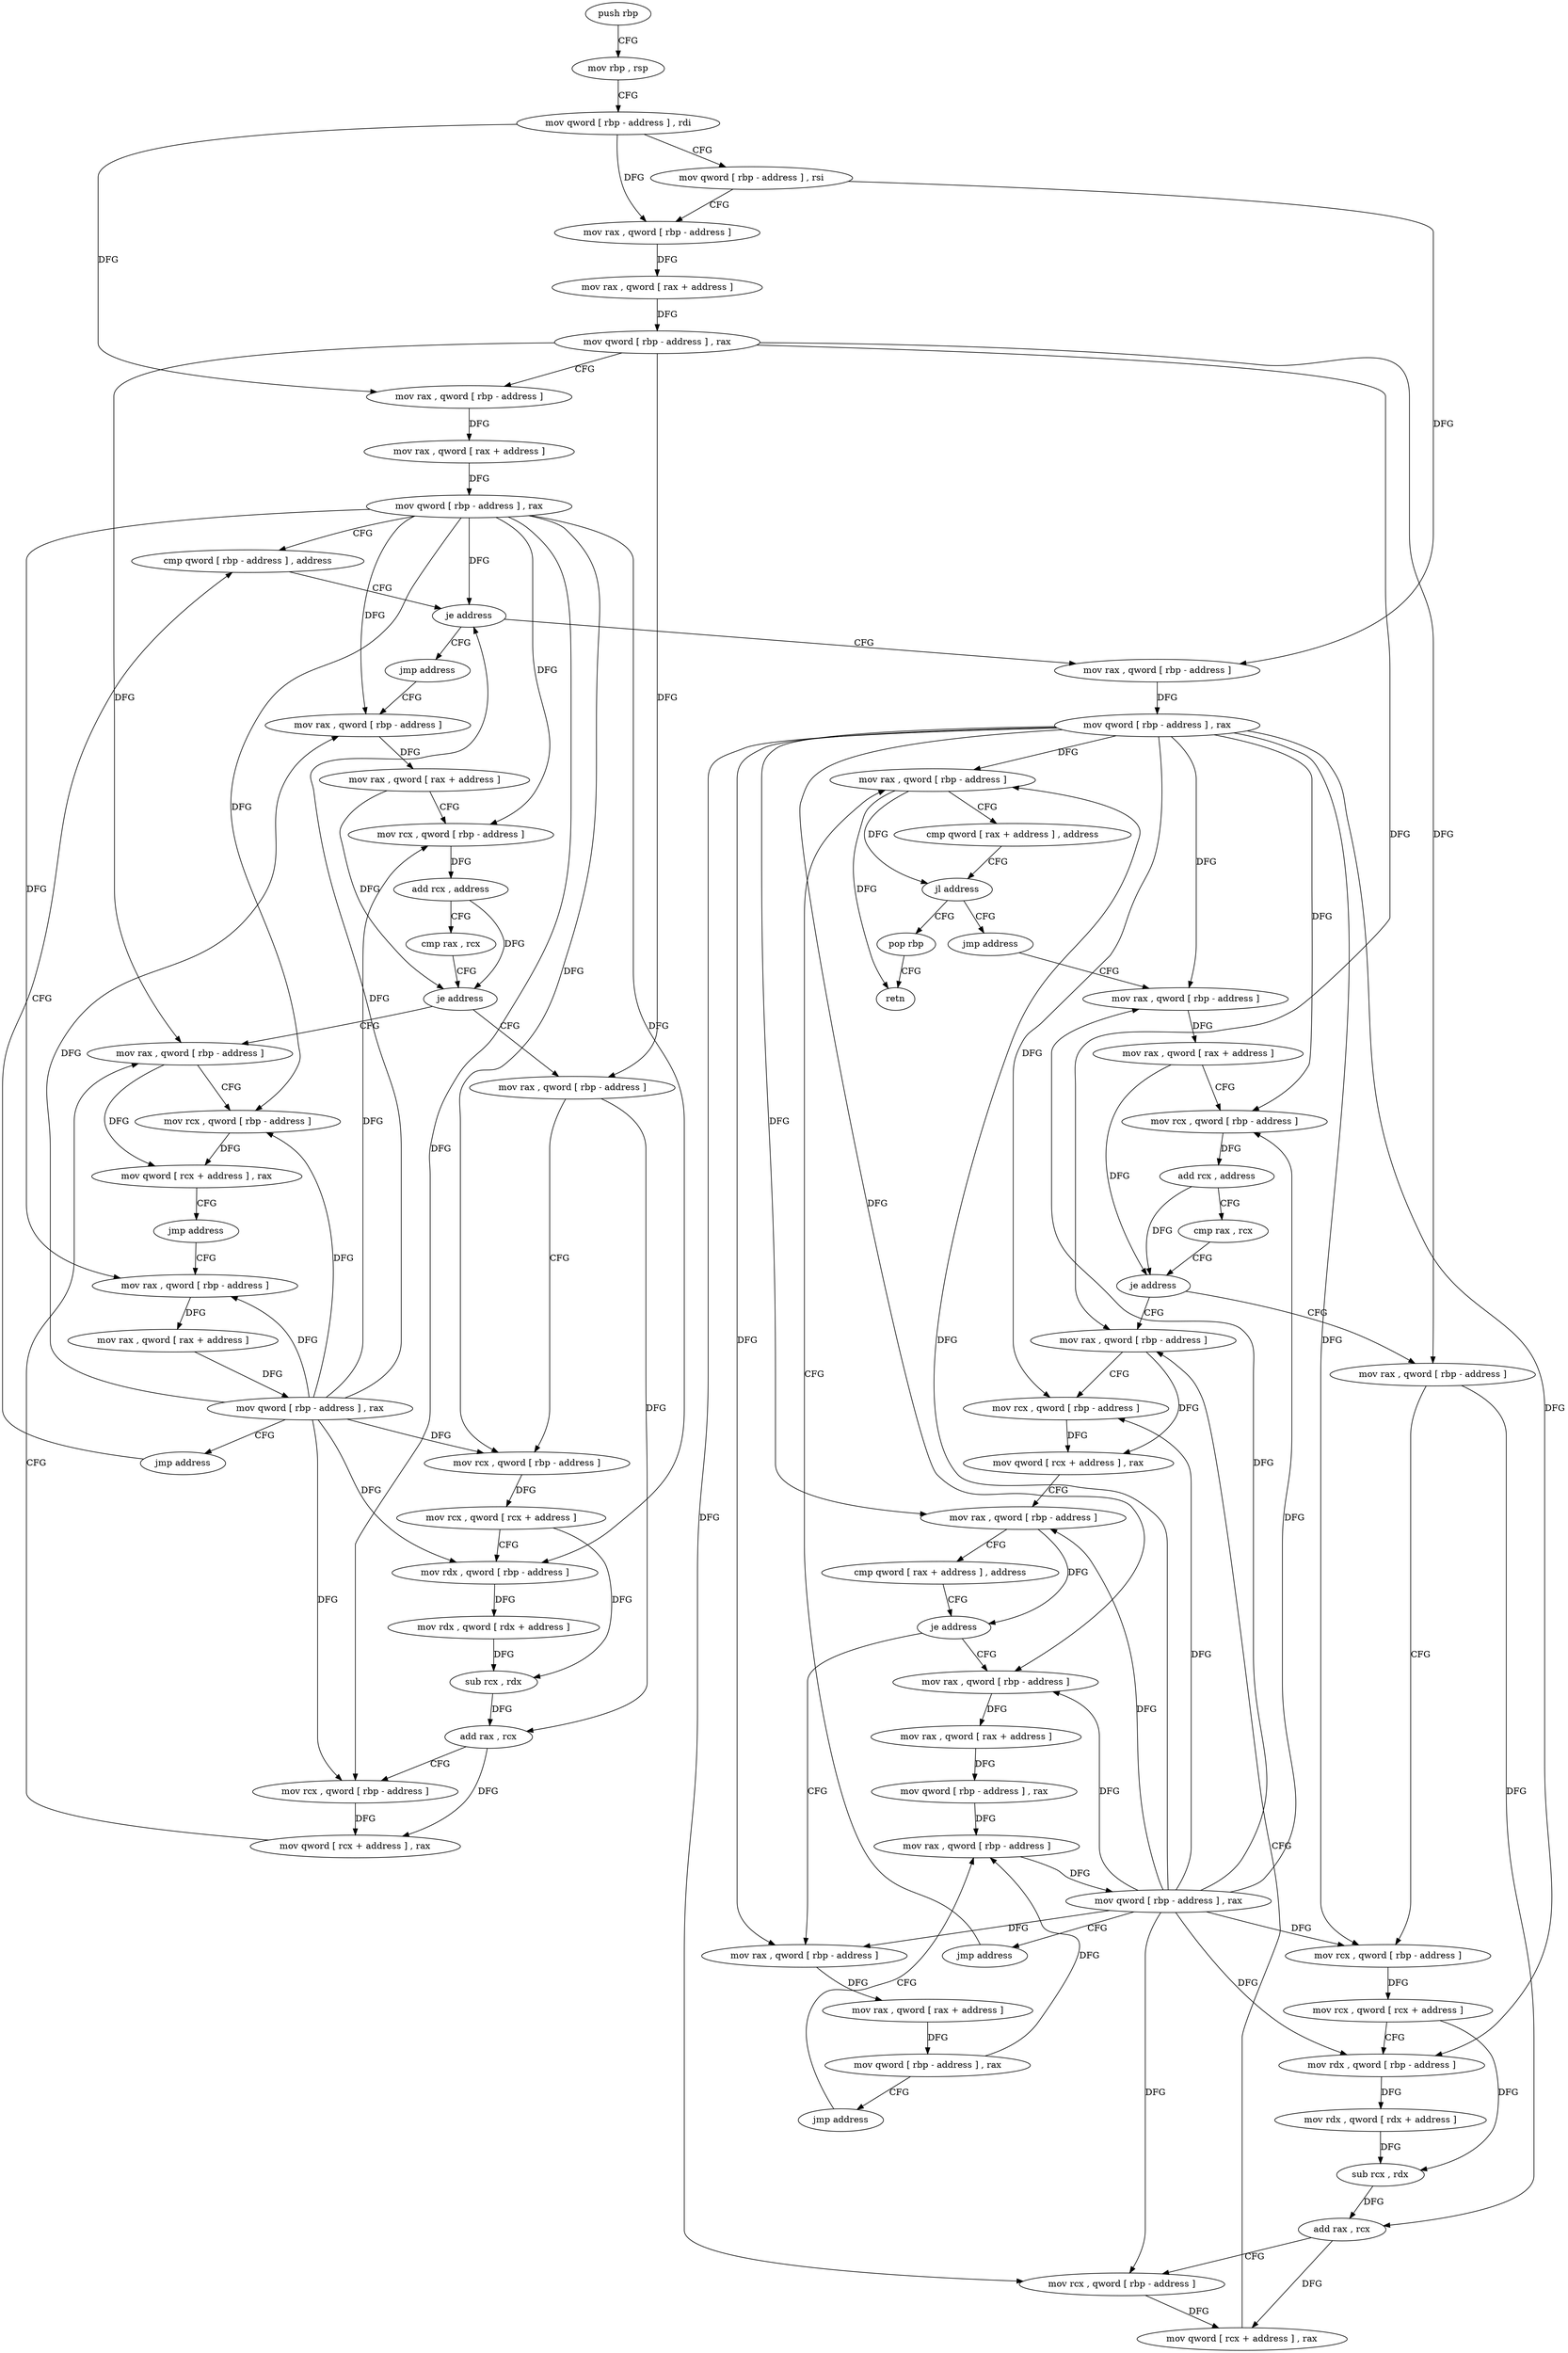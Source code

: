 digraph "func" {
"4225104" [label = "push rbp" ]
"4225105" [label = "mov rbp , rsp" ]
"4225108" [label = "mov qword [ rbp - address ] , rdi" ]
"4225112" [label = "mov qword [ rbp - address ] , rsi" ]
"4225116" [label = "mov rax , qword [ rbp - address ]" ]
"4225120" [label = "mov rax , qword [ rax + address ]" ]
"4225124" [label = "mov qword [ rbp - address ] , rax" ]
"4225128" [label = "mov rax , qword [ rbp - address ]" ]
"4225132" [label = "mov rax , qword [ rax + address ]" ]
"4225136" [label = "mov qword [ rbp - address ] , rax" ]
"4225140" [label = "cmp qword [ rbp - address ] , address" ]
"4225252" [label = "mov rax , qword [ rbp - address ]" ]
"4225256" [label = "mov qword [ rbp - address ] , rax" ]
"4225260" [label = "mov rax , qword [ rbp - address ]" ]
"4225151" [label = "jmp address" ]
"4225156" [label = "mov rax , qword [ rbp - address ]" ]
"4225411" [label = "pop rbp" ]
"4225412" [label = "retn" ]
"4225275" [label = "jmp address" ]
"4225280" [label = "mov rax , qword [ rbp - address ]" ]
"4225160" [label = "mov rax , qword [ rax + address ]" ]
"4225164" [label = "mov rcx , qword [ rbp - address ]" ]
"4225168" [label = "add rcx , address" ]
"4225175" [label = "cmp rax , rcx" ]
"4225178" [label = "je address" ]
"4225218" [label = "mov rax , qword [ rbp - address ]" ]
"4225184" [label = "mov rax , qword [ rbp - address ]" ]
"4225284" [label = "mov rax , qword [ rax + address ]" ]
"4225288" [label = "mov rcx , qword [ rbp - address ]" ]
"4225292" [label = "add rcx , address" ]
"4225299" [label = "cmp rax , rcx" ]
"4225302" [label = "je address" ]
"4225342" [label = "mov rax , qword [ rbp - address ]" ]
"4225308" [label = "mov rax , qword [ rbp - address ]" ]
"4225222" [label = "mov rcx , qword [ rbp - address ]" ]
"4225226" [label = "mov qword [ rcx + address ] , rax" ]
"4225230" [label = "jmp address" ]
"4225235" [label = "mov rax , qword [ rbp - address ]" ]
"4225188" [label = "mov rcx , qword [ rbp - address ]" ]
"4225192" [label = "mov rcx , qword [ rcx + address ]" ]
"4225196" [label = "mov rdx , qword [ rbp - address ]" ]
"4225200" [label = "mov rdx , qword [ rdx + address ]" ]
"4225204" [label = "sub rcx , rdx" ]
"4225207" [label = "add rax , rcx" ]
"4225210" [label = "mov rcx , qword [ rbp - address ]" ]
"4225214" [label = "mov qword [ rcx + address ] , rax" ]
"4225346" [label = "mov rcx , qword [ rbp - address ]" ]
"4225350" [label = "mov qword [ rcx + address ] , rax" ]
"4225354" [label = "mov rax , qword [ rbp - address ]" ]
"4225358" [label = "cmp qword [ rax + address ] , address" ]
"4225363" [label = "je address" ]
"4225386" [label = "mov rax , qword [ rbp - address ]" ]
"4225369" [label = "mov rax , qword [ rbp - address ]" ]
"4225312" [label = "mov rcx , qword [ rbp - address ]" ]
"4225316" [label = "mov rcx , qword [ rcx + address ]" ]
"4225320" [label = "mov rdx , qword [ rbp - address ]" ]
"4225324" [label = "mov rdx , qword [ rdx + address ]" ]
"4225328" [label = "sub rcx , rdx" ]
"4225331" [label = "add rax , rcx" ]
"4225334" [label = "mov rcx , qword [ rbp - address ]" ]
"4225338" [label = "mov qword [ rcx + address ] , rax" ]
"4225239" [label = "mov rax , qword [ rax + address ]" ]
"4225243" [label = "mov qword [ rbp - address ] , rax" ]
"4225247" [label = "jmp address" ]
"4225390" [label = "mov rax , qword [ rax + address ]" ]
"4225394" [label = "mov qword [ rbp - address ] , rax" ]
"4225398" [label = "mov rax , qword [ rbp - address ]" ]
"4225373" [label = "mov rax , qword [ rax + address ]" ]
"4225377" [label = "mov qword [ rbp - address ] , rax" ]
"4225381" [label = "jmp address" ]
"4225145" [label = "je address" ]
"4225264" [label = "cmp qword [ rax + address ] , address" ]
"4225269" [label = "jl address" ]
"4225402" [label = "mov qword [ rbp - address ] , rax" ]
"4225406" [label = "jmp address" ]
"4225104" -> "4225105" [ label = "CFG" ]
"4225105" -> "4225108" [ label = "CFG" ]
"4225108" -> "4225112" [ label = "CFG" ]
"4225108" -> "4225116" [ label = "DFG" ]
"4225108" -> "4225128" [ label = "DFG" ]
"4225112" -> "4225116" [ label = "CFG" ]
"4225112" -> "4225252" [ label = "DFG" ]
"4225116" -> "4225120" [ label = "DFG" ]
"4225120" -> "4225124" [ label = "DFG" ]
"4225124" -> "4225128" [ label = "CFG" ]
"4225124" -> "4225218" [ label = "DFG" ]
"4225124" -> "4225184" [ label = "DFG" ]
"4225124" -> "4225342" [ label = "DFG" ]
"4225124" -> "4225308" [ label = "DFG" ]
"4225128" -> "4225132" [ label = "DFG" ]
"4225132" -> "4225136" [ label = "DFG" ]
"4225136" -> "4225140" [ label = "CFG" ]
"4225136" -> "4225145" [ label = "DFG" ]
"4225136" -> "4225156" [ label = "DFG" ]
"4225136" -> "4225164" [ label = "DFG" ]
"4225136" -> "4225222" [ label = "DFG" ]
"4225136" -> "4225188" [ label = "DFG" ]
"4225136" -> "4225196" [ label = "DFG" ]
"4225136" -> "4225210" [ label = "DFG" ]
"4225136" -> "4225235" [ label = "DFG" ]
"4225140" -> "4225145" [ label = "CFG" ]
"4225252" -> "4225256" [ label = "DFG" ]
"4225256" -> "4225260" [ label = "DFG" ]
"4225256" -> "4225280" [ label = "DFG" ]
"4225256" -> "4225288" [ label = "DFG" ]
"4225256" -> "4225346" [ label = "DFG" ]
"4225256" -> "4225354" [ label = "DFG" ]
"4225256" -> "4225312" [ label = "DFG" ]
"4225256" -> "4225320" [ label = "DFG" ]
"4225256" -> "4225334" [ label = "DFG" ]
"4225256" -> "4225386" [ label = "DFG" ]
"4225256" -> "4225369" [ label = "DFG" ]
"4225260" -> "4225264" [ label = "CFG" ]
"4225260" -> "4225269" [ label = "DFG" ]
"4225260" -> "4225412" [ label = "DFG" ]
"4225151" -> "4225156" [ label = "CFG" ]
"4225156" -> "4225160" [ label = "DFG" ]
"4225411" -> "4225412" [ label = "CFG" ]
"4225275" -> "4225280" [ label = "CFG" ]
"4225280" -> "4225284" [ label = "DFG" ]
"4225160" -> "4225164" [ label = "CFG" ]
"4225160" -> "4225178" [ label = "DFG" ]
"4225164" -> "4225168" [ label = "DFG" ]
"4225168" -> "4225175" [ label = "CFG" ]
"4225168" -> "4225178" [ label = "DFG" ]
"4225175" -> "4225178" [ label = "CFG" ]
"4225178" -> "4225218" [ label = "CFG" ]
"4225178" -> "4225184" [ label = "CFG" ]
"4225218" -> "4225222" [ label = "CFG" ]
"4225218" -> "4225226" [ label = "DFG" ]
"4225184" -> "4225188" [ label = "CFG" ]
"4225184" -> "4225207" [ label = "DFG" ]
"4225284" -> "4225288" [ label = "CFG" ]
"4225284" -> "4225302" [ label = "DFG" ]
"4225288" -> "4225292" [ label = "DFG" ]
"4225292" -> "4225299" [ label = "CFG" ]
"4225292" -> "4225302" [ label = "DFG" ]
"4225299" -> "4225302" [ label = "CFG" ]
"4225302" -> "4225342" [ label = "CFG" ]
"4225302" -> "4225308" [ label = "CFG" ]
"4225342" -> "4225346" [ label = "CFG" ]
"4225342" -> "4225350" [ label = "DFG" ]
"4225308" -> "4225312" [ label = "CFG" ]
"4225308" -> "4225331" [ label = "DFG" ]
"4225222" -> "4225226" [ label = "DFG" ]
"4225226" -> "4225230" [ label = "CFG" ]
"4225230" -> "4225235" [ label = "CFG" ]
"4225235" -> "4225239" [ label = "DFG" ]
"4225188" -> "4225192" [ label = "DFG" ]
"4225192" -> "4225196" [ label = "CFG" ]
"4225192" -> "4225204" [ label = "DFG" ]
"4225196" -> "4225200" [ label = "DFG" ]
"4225200" -> "4225204" [ label = "DFG" ]
"4225204" -> "4225207" [ label = "DFG" ]
"4225207" -> "4225210" [ label = "CFG" ]
"4225207" -> "4225214" [ label = "DFG" ]
"4225210" -> "4225214" [ label = "DFG" ]
"4225214" -> "4225218" [ label = "CFG" ]
"4225346" -> "4225350" [ label = "DFG" ]
"4225350" -> "4225354" [ label = "CFG" ]
"4225354" -> "4225358" [ label = "CFG" ]
"4225354" -> "4225363" [ label = "DFG" ]
"4225358" -> "4225363" [ label = "CFG" ]
"4225363" -> "4225386" [ label = "CFG" ]
"4225363" -> "4225369" [ label = "CFG" ]
"4225386" -> "4225390" [ label = "DFG" ]
"4225369" -> "4225373" [ label = "DFG" ]
"4225312" -> "4225316" [ label = "DFG" ]
"4225316" -> "4225320" [ label = "CFG" ]
"4225316" -> "4225328" [ label = "DFG" ]
"4225320" -> "4225324" [ label = "DFG" ]
"4225324" -> "4225328" [ label = "DFG" ]
"4225328" -> "4225331" [ label = "DFG" ]
"4225331" -> "4225334" [ label = "CFG" ]
"4225331" -> "4225338" [ label = "DFG" ]
"4225334" -> "4225338" [ label = "DFG" ]
"4225338" -> "4225342" [ label = "CFG" ]
"4225239" -> "4225243" [ label = "DFG" ]
"4225243" -> "4225247" [ label = "CFG" ]
"4225243" -> "4225145" [ label = "DFG" ]
"4225243" -> "4225156" [ label = "DFG" ]
"4225243" -> "4225164" [ label = "DFG" ]
"4225243" -> "4225222" [ label = "DFG" ]
"4225243" -> "4225188" [ label = "DFG" ]
"4225243" -> "4225196" [ label = "DFG" ]
"4225243" -> "4225210" [ label = "DFG" ]
"4225243" -> "4225235" [ label = "DFG" ]
"4225247" -> "4225140" [ label = "CFG" ]
"4225390" -> "4225394" [ label = "DFG" ]
"4225394" -> "4225398" [ label = "DFG" ]
"4225398" -> "4225402" [ label = "DFG" ]
"4225373" -> "4225377" [ label = "DFG" ]
"4225377" -> "4225381" [ label = "CFG" ]
"4225377" -> "4225398" [ label = "DFG" ]
"4225381" -> "4225398" [ label = "CFG" ]
"4225145" -> "4225252" [ label = "CFG" ]
"4225145" -> "4225151" [ label = "CFG" ]
"4225264" -> "4225269" [ label = "CFG" ]
"4225269" -> "4225411" [ label = "CFG" ]
"4225269" -> "4225275" [ label = "CFG" ]
"4225402" -> "4225406" [ label = "CFG" ]
"4225402" -> "4225260" [ label = "DFG" ]
"4225402" -> "4225280" [ label = "DFG" ]
"4225402" -> "4225288" [ label = "DFG" ]
"4225402" -> "4225346" [ label = "DFG" ]
"4225402" -> "4225354" [ label = "DFG" ]
"4225402" -> "4225312" [ label = "DFG" ]
"4225402" -> "4225320" [ label = "DFG" ]
"4225402" -> "4225334" [ label = "DFG" ]
"4225402" -> "4225386" [ label = "DFG" ]
"4225402" -> "4225369" [ label = "DFG" ]
"4225406" -> "4225260" [ label = "CFG" ]
}
